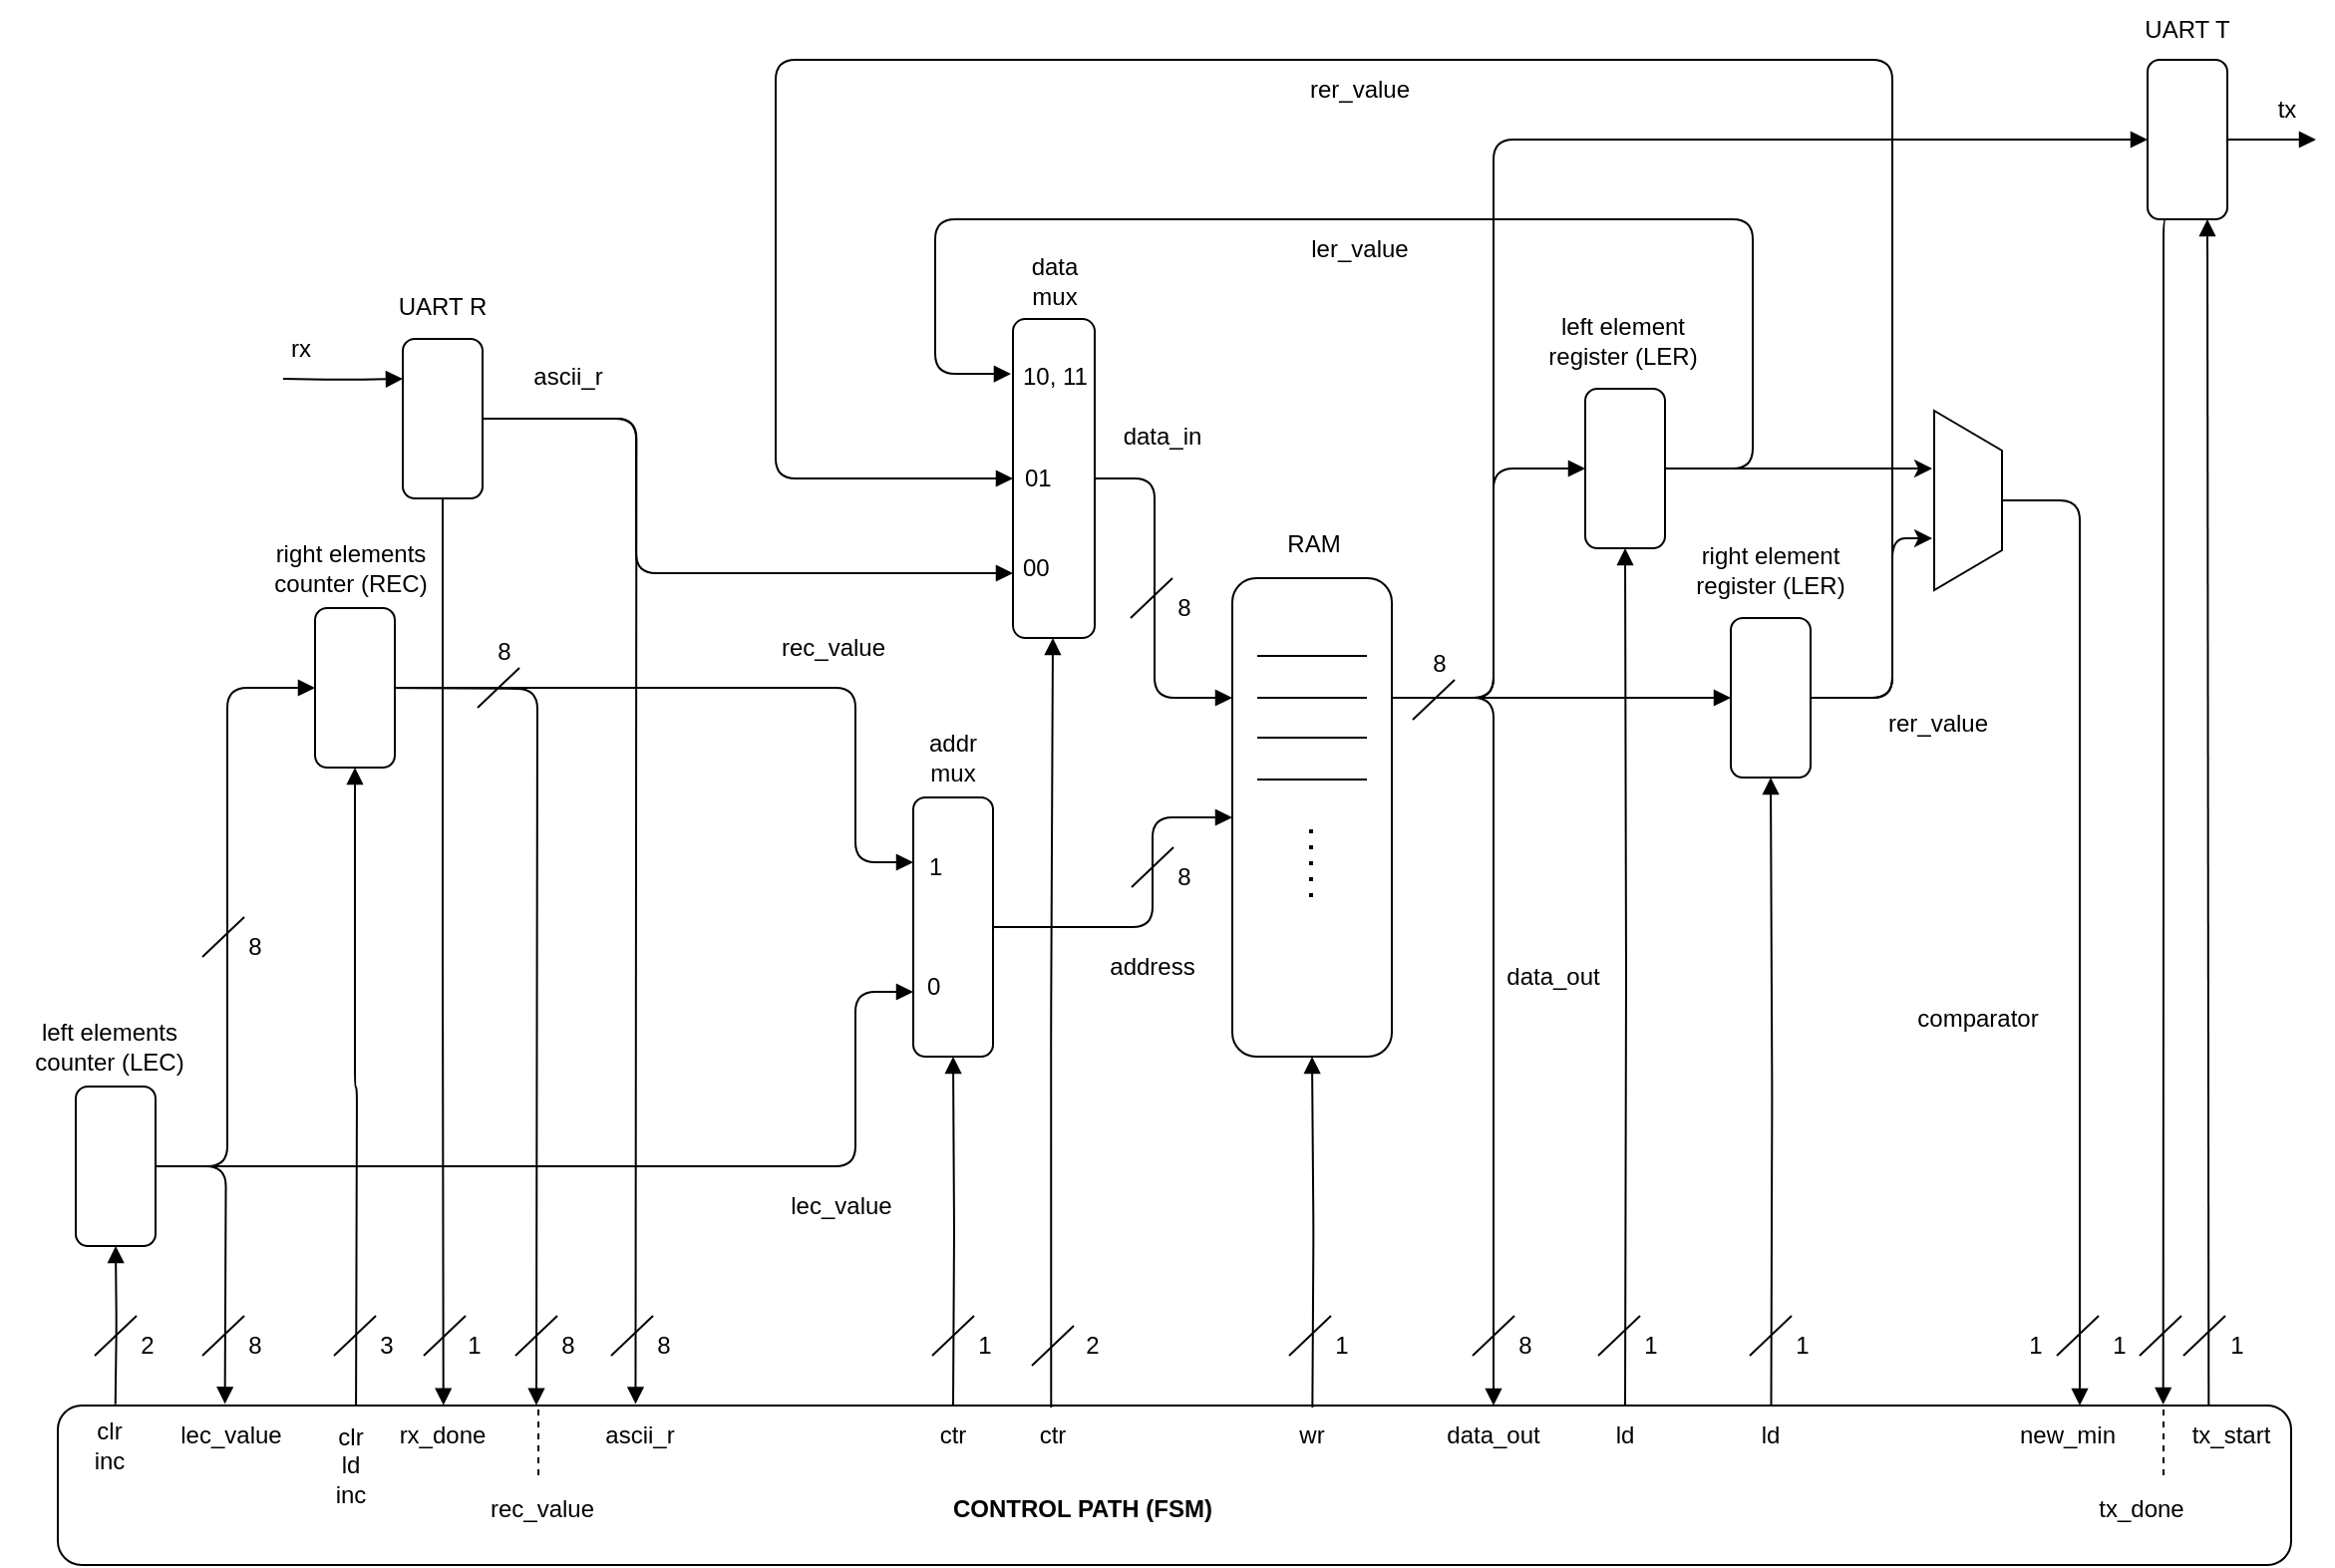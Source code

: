 <mxfile>
    <diagram id="h5a3ldeYXyFLJkilJJnu" name="Page-1">
        <mxGraphModel dx="1878" dy="571" grid="1" gridSize="10" guides="1" tooltips="1" connect="1" arrows="1" fold="1" page="1" pageScale="1" pageWidth="1169" pageHeight="827" math="0" shadow="0">
            <root>
                <mxCell id="0"/>
                <mxCell id="1" parent="0"/>
                <mxCell id="CEuMxIN872mGvEXIS4uV-9" value="" style="rounded=1;whiteSpace=wrap;html=1;" parent="1" vertex="1">
                    <mxGeometry x="499" y="170" width="41" height="160" as="geometry"/>
                </mxCell>
                <mxCell id="oYQ-7bH0k8p__cUf9KNq-63" value="" style="rounded=1;whiteSpace=wrap;html=1;fillColor=none;" parent="1" vertex="1">
                    <mxGeometry x="20" y="715" width="1120" height="80" as="geometry"/>
                </mxCell>
                <mxCell id="XavPDIhAIsiHv7DO1WEM-35" style="edgeStyle=orthogonalEdgeStyle;rounded=1;orthogonalLoop=1;jettySize=auto;html=1;entryX=0.5;entryY=1;entryDx=0;entryDy=0;endArrow=block;endFill=1;exitX=0.029;exitY=-0.008;exitDx=0;exitDy=0;exitPerimeter=0;" parent="1" target="XavPDIhAIsiHv7DO1WEM-1" edge="1">
                    <mxGeometry relative="1" as="geometry">
                        <mxPoint x="48.87" y="714.36" as="sourcePoint"/>
                    </mxGeometry>
                </mxCell>
                <mxCell id="SNIWQE7JzBNAjQenBuYs-28" style="edgeStyle=orthogonalEdgeStyle;rounded=1;orthogonalLoop=1;jettySize=auto;html=1;exitX=1;exitY=0.5;exitDx=0;exitDy=0;entryX=0;entryY=0.75;entryDx=0;entryDy=0;endArrow=block;endFill=1;" parent="1" source="XavPDIhAIsiHv7DO1WEM-1" target="XavPDIhAIsiHv7DO1WEM-4" edge="1">
                    <mxGeometry relative="1" as="geometry">
                        <Array as="points">
                            <mxPoint x="420" y="595"/>
                            <mxPoint x="420" y="508"/>
                        </Array>
                    </mxGeometry>
                </mxCell>
                <mxCell id="6G7kog38tWFpas8sZ1hU-5" style="edgeStyle=orthogonalEdgeStyle;rounded=1;orthogonalLoop=1;jettySize=auto;html=1;exitX=1;exitY=0.5;exitDx=0;exitDy=0;entryX=0.08;entryY=-0.01;entryDx=0;entryDy=0;entryPerimeter=0;endArrow=block;endFill=1;" parent="1" source="XavPDIhAIsiHv7DO1WEM-1" edge="1">
                    <mxGeometry relative="1" as="geometry">
                        <mxPoint x="103.8" y="714.2" as="targetPoint"/>
                    </mxGeometry>
                </mxCell>
                <mxCell id="XavPDIhAIsiHv7DO1WEM-1" value="" style="rounded=1;whiteSpace=wrap;html=1;" parent="1" vertex="1">
                    <mxGeometry x="29" y="555" width="40" height="80" as="geometry"/>
                </mxCell>
                <mxCell id="XavPDIhAIsiHv7DO1WEM-7" style="edgeStyle=orthogonalEdgeStyle;rounded=1;orthogonalLoop=1;jettySize=auto;html=1;exitX=1;exitY=0.5;exitDx=0;exitDy=0;entryX=0;entryY=0.25;entryDx=0;entryDy=0;endArrow=block;endFill=1;" parent="1" source="XavPDIhAIsiHv7DO1WEM-3" target="XavPDIhAIsiHv7DO1WEM-4" edge="1">
                    <mxGeometry relative="1" as="geometry">
                        <Array as="points">
                            <mxPoint x="420" y="355"/>
                            <mxPoint x="420" y="443"/>
                        </Array>
                    </mxGeometry>
                </mxCell>
                <mxCell id="XavPDIhAIsiHv7DO1WEM-9" style="edgeStyle=orthogonalEdgeStyle;rounded=1;orthogonalLoop=1;jettySize=auto;html=1;exitX=0;exitY=0.5;exitDx=0;exitDy=0;endArrow=block;endFill=1;entryX=0;entryY=0.5;entryDx=0;entryDy=0;" parent="1" target="XavPDIhAIsiHv7DO1WEM-3" edge="1">
                    <mxGeometry relative="1" as="geometry">
                        <mxPoint x="69" y="595" as="sourcePoint"/>
                        <Array as="points">
                            <mxPoint x="105" y="595"/>
                            <mxPoint x="105" y="355"/>
                        </Array>
                    </mxGeometry>
                </mxCell>
                <mxCell id="XavPDIhAIsiHv7DO1WEM-36" style="edgeStyle=orthogonalEdgeStyle;rounded=1;orthogonalLoop=1;jettySize=auto;html=1;exitX=0.193;exitY=0.006;exitDx=0;exitDy=0;entryX=0.5;entryY=1;entryDx=0;entryDy=0;endArrow=block;endFill=1;exitPerimeter=0;" parent="1" target="XavPDIhAIsiHv7DO1WEM-3" edge="1">
                    <mxGeometry relative="1" as="geometry">
                        <mxPoint x="169.54" y="715.48" as="sourcePoint"/>
                    </mxGeometry>
                </mxCell>
                <mxCell id="6G7kog38tWFpas8sZ1hU-6" style="edgeStyle=orthogonalEdgeStyle;rounded=1;orthogonalLoop=1;jettySize=auto;html=1;exitX=1;exitY=0.5;exitDx=0;exitDy=0;entryX=0.233;entryY=-0.002;entryDx=0;entryDy=0;entryPerimeter=0;endArrow=block;endFill=1;" parent="1" edge="1">
                    <mxGeometry relative="1" as="geometry">
                        <mxPoint x="259.99" y="714.84" as="targetPoint"/>
                        <mxPoint x="178" y="355" as="sourcePoint"/>
                    </mxGeometry>
                </mxCell>
                <mxCell id="XavPDIhAIsiHv7DO1WEM-3" value="" style="rounded=1;whiteSpace=wrap;html=1;" parent="1" vertex="1">
                    <mxGeometry x="149" y="315" width="40" height="80" as="geometry"/>
                </mxCell>
                <mxCell id="XavPDIhAIsiHv7DO1WEM-33" style="edgeStyle=orthogonalEdgeStyle;rounded=1;orthogonalLoop=1;jettySize=auto;html=1;exitX=1;exitY=0.5;exitDx=0;exitDy=0;endArrow=block;endFill=1;entryX=0;entryY=0.5;entryDx=0;entryDy=0;" parent="1" source="XavPDIhAIsiHv7DO1WEM-4" target="XavPDIhAIsiHv7DO1WEM-10" edge="1">
                    <mxGeometry relative="1" as="geometry">
                        <mxPoint x="559" y="475" as="targetPoint"/>
                        <Array as="points">
                            <mxPoint x="569" y="475"/>
                            <mxPoint x="569" y="420"/>
                        </Array>
                    </mxGeometry>
                </mxCell>
                <mxCell id="XavPDIhAIsiHv7DO1WEM-38" style="edgeStyle=orthogonalEdgeStyle;rounded=1;orthogonalLoop=1;jettySize=auto;html=1;exitX=0.5;exitY=0;exitDx=0;exitDy=0;entryX=0.5;entryY=1;entryDx=0;entryDy=0;endArrow=block;endFill=1;" parent="1" target="XavPDIhAIsiHv7DO1WEM-4" edge="1">
                    <mxGeometry relative="1" as="geometry">
                        <mxPoint x="469" y="715" as="sourcePoint"/>
                    </mxGeometry>
                </mxCell>
                <mxCell id="XavPDIhAIsiHv7DO1WEM-4" value="" style="rounded=1;whiteSpace=wrap;html=1;" parent="1" vertex="1">
                    <mxGeometry x="449" y="410" width="40" height="130" as="geometry"/>
                </mxCell>
                <mxCell id="XavPDIhAIsiHv7DO1WEM-17" value="" style="group" parent="1" connectable="0" vertex="1">
                    <mxGeometry x="609" y="300" width="80" height="240" as="geometry"/>
                </mxCell>
                <mxCell id="XavPDIhAIsiHv7DO1WEM-10" value="" style="rounded=1;whiteSpace=wrap;html=1;" parent="XavPDIhAIsiHv7DO1WEM-17" vertex="1">
                    <mxGeometry width="80" height="240" as="geometry"/>
                </mxCell>
                <mxCell id="XavPDIhAIsiHv7DO1WEM-12" value="" style="endArrow=none;html=1;rounded=1;" parent="XavPDIhAIsiHv7DO1WEM-17" edge="1">
                    <mxGeometry width="50" height="50" relative="1" as="geometry">
                        <mxPoint x="12.5" y="39" as="sourcePoint"/>
                        <mxPoint x="67.5" y="39" as="targetPoint"/>
                    </mxGeometry>
                </mxCell>
                <mxCell id="XavPDIhAIsiHv7DO1WEM-13" value="" style="endArrow=none;html=1;rounded=1;" parent="XavPDIhAIsiHv7DO1WEM-17" edge="1">
                    <mxGeometry width="50" height="50" relative="1" as="geometry">
                        <mxPoint x="12.5" y="60" as="sourcePoint"/>
                        <mxPoint x="67.5" y="60" as="targetPoint"/>
                    </mxGeometry>
                </mxCell>
                <mxCell id="XavPDIhAIsiHv7DO1WEM-14" value="" style="endArrow=none;html=1;rounded=1;" parent="XavPDIhAIsiHv7DO1WEM-17" edge="1">
                    <mxGeometry width="50" height="50" relative="1" as="geometry">
                        <mxPoint x="12.5" y="80" as="sourcePoint"/>
                        <mxPoint x="67.5" y="80" as="targetPoint"/>
                    </mxGeometry>
                </mxCell>
                <mxCell id="XavPDIhAIsiHv7DO1WEM-15" value="" style="endArrow=none;html=1;rounded=1;" parent="XavPDIhAIsiHv7DO1WEM-17" edge="1">
                    <mxGeometry width="50" height="50" relative="1" as="geometry">
                        <mxPoint x="12.5" y="101" as="sourcePoint"/>
                        <mxPoint x="67.5" y="101" as="targetPoint"/>
                    </mxGeometry>
                </mxCell>
                <mxCell id="XavPDIhAIsiHv7DO1WEM-16" value="" style="endArrow=none;dashed=1;html=1;dashPattern=1 3;strokeWidth=2;rounded=1;" parent="XavPDIhAIsiHv7DO1WEM-17" edge="1">
                    <mxGeometry width="50" height="50" relative="1" as="geometry">
                        <mxPoint x="39.5" y="160" as="sourcePoint"/>
                        <mxPoint x="39.5" y="120" as="targetPoint"/>
                    </mxGeometry>
                </mxCell>
                <mxCell id="XavPDIhAIsiHv7DO1WEM-40" value="right elements counter (REC)" style="text;html=1;strokeColor=none;fillColor=none;align=center;verticalAlign=middle;whiteSpace=wrap;rounded=0;" parent="1" vertex="1">
                    <mxGeometry x="112" y="280" width="110" height="30" as="geometry"/>
                </mxCell>
                <mxCell id="XavPDIhAIsiHv7DO1WEM-43" value="addr&lt;br&gt;mux" style="text;html=1;strokeColor=none;fillColor=none;align=center;verticalAlign=middle;whiteSpace=wrap;rounded=0;" parent="1" vertex="1">
                    <mxGeometry x="439" y="375" width="60" height="30" as="geometry"/>
                </mxCell>
                <mxCell id="XavPDIhAIsiHv7DO1WEM-45" value="RAM" style="text;html=1;strokeColor=none;fillColor=none;align=center;verticalAlign=middle;whiteSpace=wrap;rounded=0;direction=south;" parent="1" vertex="1">
                    <mxGeometry x="620" y="253" width="60" height="60" as="geometry"/>
                </mxCell>
                <mxCell id="XavPDIhAIsiHv7DO1WEM-48" value="ctr" style="text;html=1;strokeColor=none;fillColor=none;align=center;verticalAlign=middle;whiteSpace=wrap;rounded=0;" parent="1" vertex="1">
                    <mxGeometry x="439" y="715" width="60" height="30" as="geometry"/>
                </mxCell>
                <mxCell id="XavPDIhAIsiHv7DO1WEM-49" value="" style="endArrow=none;html=1;rounded=1;" parent="1" edge="1">
                    <mxGeometry width="50" height="50" relative="1" as="geometry">
                        <mxPoint x="458.5" y="690" as="sourcePoint"/>
                        <mxPoint x="479.5" y="670" as="targetPoint"/>
                    </mxGeometry>
                </mxCell>
                <mxCell id="XavPDIhAIsiHv7DO1WEM-51" value="" style="endArrow=none;html=1;rounded=1;" parent="1" edge="1">
                    <mxGeometry width="50" height="50" relative="1" as="geometry">
                        <mxPoint x="158.5" y="690" as="sourcePoint"/>
                        <mxPoint x="179.5" y="670" as="targetPoint"/>
                    </mxGeometry>
                </mxCell>
                <mxCell id="XavPDIhAIsiHv7DO1WEM-52" value="" style="endArrow=none;html=1;rounded=1;" parent="1" edge="1">
                    <mxGeometry width="50" height="50" relative="1" as="geometry">
                        <mxPoint x="38.5" y="690" as="sourcePoint"/>
                        <mxPoint x="59.5" y="670" as="targetPoint"/>
                    </mxGeometry>
                </mxCell>
                <mxCell id="XavPDIhAIsiHv7DO1WEM-54" value="2" style="text;html=1;strokeColor=none;fillColor=none;align=center;verticalAlign=middle;whiteSpace=wrap;rounded=0;" parent="1" vertex="1">
                    <mxGeometry x="35" y="670" width="60" height="30" as="geometry"/>
                </mxCell>
                <mxCell id="XavPDIhAIsiHv7DO1WEM-56" value="3" style="text;html=1;strokeColor=none;fillColor=none;align=center;verticalAlign=middle;whiteSpace=wrap;rounded=0;" parent="1" vertex="1">
                    <mxGeometry x="155" y="670" width="60" height="30" as="geometry"/>
                </mxCell>
                <mxCell id="XavPDIhAIsiHv7DO1WEM-60" value="1" style="text;html=1;strokeColor=none;fillColor=none;align=center;verticalAlign=middle;whiteSpace=wrap;rounded=0;" parent="1" vertex="1">
                    <mxGeometry x="455" y="670" width="60" height="30" as="geometry"/>
                </mxCell>
                <mxCell id="XavPDIhAIsiHv7DO1WEM-62" value="clr&lt;br&gt;ld&lt;br&gt;inc" style="text;html=1;strokeColor=none;fillColor=none;align=center;verticalAlign=middle;whiteSpace=wrap;rounded=0;" parent="1" vertex="1">
                    <mxGeometry x="137" y="730" width="60" height="30" as="geometry"/>
                </mxCell>
                <mxCell id="XavPDIhAIsiHv7DO1WEM-64" value="clr&lt;br&gt;inc" style="text;html=1;strokeColor=none;fillColor=none;align=center;verticalAlign=middle;whiteSpace=wrap;rounded=0;" parent="1" vertex="1">
                    <mxGeometry x="16" y="720" width="60" height="30" as="geometry"/>
                </mxCell>
                <mxCell id="XavPDIhAIsiHv7DO1WEM-65" value="CONTROL PATH (FSM)" style="text;html=1;strokeColor=none;fillColor=none;align=center;verticalAlign=middle;whiteSpace=wrap;rounded=0;fontStyle=1" parent="1" vertex="1">
                    <mxGeometry x="454" y="752" width="160" height="30" as="geometry"/>
                </mxCell>
                <mxCell id="XavPDIhAIsiHv7DO1WEM-66" value="address" style="text;html=1;strokeColor=none;fillColor=none;align=center;verticalAlign=middle;whiteSpace=wrap;rounded=0;" parent="1" vertex="1">
                    <mxGeometry x="539" y="480" width="60" height="30" as="geometry"/>
                </mxCell>
                <mxCell id="XavPDIhAIsiHv7DO1WEM-67" value="data_out" style="text;html=1;strokeColor=none;fillColor=none;align=center;verticalAlign=middle;whiteSpace=wrap;rounded=0;" parent="1" vertex="1">
                    <mxGeometry x="740" y="485" width="60" height="30" as="geometry"/>
                </mxCell>
                <mxCell id="vzGrpNzlCgdCoovgSfa--2" value="data&lt;br&gt;mux" style="text;html=1;strokeColor=none;fillColor=none;align=center;verticalAlign=middle;whiteSpace=wrap;rounded=0;" parent="1" vertex="1">
                    <mxGeometry x="489.75" y="136" width="60" height="30" as="geometry"/>
                </mxCell>
                <mxCell id="vzGrpNzlCgdCoovgSfa--9" style="edgeStyle=orthogonalEdgeStyle;rounded=1;orthogonalLoop=1;jettySize=auto;html=1;exitX=1;exitY=0.5;exitDx=0;exitDy=0;entryX=0;entryY=0.75;entryDx=0;entryDy=0;endArrow=block;endFill=1;" parent="1" source="vzGrpNzlCgdCoovgSfa--4" edge="1">
                    <mxGeometry relative="1" as="geometry">
                        <Array as="points">
                            <mxPoint x="310" y="220"/>
                            <mxPoint x="310" y="298"/>
                        </Array>
                        <mxPoint x="255" y="220" as="sourcePoint"/>
                        <mxPoint x="499" y="297.5" as="targetPoint"/>
                    </mxGeometry>
                </mxCell>
                <mxCell id="vzGrpNzlCgdCoovgSfa--14" style="edgeStyle=orthogonalEdgeStyle;rounded=1;orthogonalLoop=1;jettySize=auto;html=1;exitX=0;exitY=0.25;exitDx=0;exitDy=0;endArrow=block;endFill=1;entryX=0;entryY=0.25;entryDx=0;entryDy=0;" parent="1" target="vzGrpNzlCgdCoovgSfa--4" edge="1">
                    <mxGeometry relative="1" as="geometry">
                        <mxPoint x="133" y="200" as="sourcePoint"/>
                    </mxGeometry>
                </mxCell>
                <mxCell id="vzGrpNzlCgdCoovgSfa--25" style="edgeStyle=orthogonalEdgeStyle;rounded=1;orthogonalLoop=1;jettySize=auto;html=1;exitX=0.5;exitY=1;exitDx=0;exitDy=0;entryX=0.356;entryY=-0.006;entryDx=0;entryDy=0;endArrow=block;endFill=1;entryPerimeter=0;" parent="1" source="vzGrpNzlCgdCoovgSfa--4" edge="1">
                    <mxGeometry relative="1" as="geometry">
                        <mxPoint x="213.36" y="714.82" as="targetPoint"/>
                    </mxGeometry>
                </mxCell>
                <mxCell id="oYQ-7bH0k8p__cUf9KNq-41" style="edgeStyle=orthogonalEdgeStyle;rounded=1;orthogonalLoop=1;jettySize=auto;html=1;exitX=1;exitY=0.5;exitDx=0;exitDy=0;endArrow=block;endFill=1;entryX=0.243;entryY=-0.01;entryDx=0;entryDy=0;entryPerimeter=0;" parent="1" source="vzGrpNzlCgdCoovgSfa--4" edge="1">
                    <mxGeometry relative="1" as="geometry">
                        <mxPoint x="309.73" y="714.2" as="targetPoint"/>
                    </mxGeometry>
                </mxCell>
                <mxCell id="vzGrpNzlCgdCoovgSfa--4" value="" style="rounded=1;whiteSpace=wrap;html=1;" parent="1" vertex="1">
                    <mxGeometry x="193" y="180" width="40" height="80" as="geometry"/>
                </mxCell>
                <mxCell id="vzGrpNzlCgdCoovgSfa--15" style="edgeStyle=orthogonalEdgeStyle;rounded=1;orthogonalLoop=1;jettySize=auto;html=1;entryX=0;entryY=0.25;entryDx=0;entryDy=0;endArrow=block;endFill=1;" parent="1" target="XavPDIhAIsiHv7DO1WEM-10" edge="1">
                    <mxGeometry relative="1" as="geometry">
                        <Array as="points">
                            <mxPoint x="570" y="250"/>
                            <mxPoint x="570" y="360"/>
                        </Array>
                        <mxPoint x="540" y="250" as="sourcePoint"/>
                    </mxGeometry>
                </mxCell>
                <mxCell id="SNIWQE7JzBNAjQenBuYs-3" style="edgeStyle=orthogonalEdgeStyle;rounded=1;orthogonalLoop=1;jettySize=auto;html=1;exitX=0.563;exitY=0.013;exitDx=0;exitDy=0;entryX=0.5;entryY=1;entryDx=0;entryDy=0;endArrow=block;endFill=1;exitPerimeter=0;" parent="1" edge="1">
                    <mxGeometry relative="1" as="geometry">
                        <mxPoint x="518.14" y="716.04" as="sourcePoint"/>
                        <mxPoint x="519" y="330" as="targetPoint"/>
                        <Array as="points">
                            <mxPoint x="518" y="523"/>
                        </Array>
                    </mxGeometry>
                </mxCell>
                <mxCell id="vzGrpNzlCgdCoovgSfa--12" value="UART R" style="text;html=1;strokeColor=none;fillColor=none;align=center;verticalAlign=middle;whiteSpace=wrap;rounded=0;" parent="1" vertex="1">
                    <mxGeometry x="183" y="149" width="60" height="30" as="geometry"/>
                </mxCell>
                <mxCell id="vzGrpNzlCgdCoovgSfa--16" value="data_in" style="text;html=1;strokeColor=none;fillColor=none;align=center;verticalAlign=middle;whiteSpace=wrap;rounded=0;" parent="1" vertex="1">
                    <mxGeometry x="544" y="214" width="60" height="30" as="geometry"/>
                </mxCell>
                <mxCell id="vzGrpNzlCgdCoovgSfa--21" style="edgeStyle=orthogonalEdgeStyle;rounded=1;orthogonalLoop=1;jettySize=auto;html=1;exitX=1;exitY=0.5;exitDx=0;exitDy=0;endArrow=block;endFill=1;" parent="1" source="vzGrpNzlCgdCoovgSfa--18" edge="1">
                    <mxGeometry relative="1" as="geometry">
                        <mxPoint x="1152.5" y="80" as="targetPoint"/>
                    </mxGeometry>
                </mxCell>
                <mxCell id="vzGrpNzlCgdCoovgSfa--27" style="edgeStyle=orthogonalEdgeStyle;rounded=1;orthogonalLoop=1;jettySize=auto;html=1;exitX=0.25;exitY=1;exitDx=0;exitDy=0;endArrow=block;endFill=1;entryX=0.928;entryY=-0.006;entryDx=0;entryDy=0;entryPerimeter=0;" parent="1" source="vzGrpNzlCgdCoovgSfa--18" edge="1">
                    <mxGeometry relative="1" as="geometry">
                        <mxPoint x="1075.84" y="714.52" as="targetPoint"/>
                        <Array as="points">
                            <mxPoint x="1076" y="447"/>
                            <mxPoint x="1076" y="447"/>
                        </Array>
                    </mxGeometry>
                </mxCell>
                <mxCell id="SNIWQE7JzBNAjQenBuYs-61" style="edgeStyle=orthogonalEdgeStyle;rounded=1;orthogonalLoop=1;jettySize=auto;html=1;exitX=0.311;exitY=-0.017;exitDx=0;exitDy=0;endArrow=block;endFill=1;entryX=0.75;entryY=1;entryDx=0;entryDy=0;exitPerimeter=0;" parent="1" source="SNIWQE7JzBNAjQenBuYs-65" target="vzGrpNzlCgdCoovgSfa--18" edge="1">
                    <mxGeometry relative="1" as="geometry">
                        <mxPoint x="1096" y="715" as="sourcePoint"/>
                        <Array as="points">
                            <mxPoint x="1098" y="715"/>
                        </Array>
                    </mxGeometry>
                </mxCell>
                <mxCell id="vzGrpNzlCgdCoovgSfa--18" value="" style="rounded=1;whiteSpace=wrap;html=1;" parent="1" vertex="1">
                    <mxGeometry x="1068" y="40" width="40" height="80" as="geometry"/>
                </mxCell>
                <mxCell id="vzGrpNzlCgdCoovgSfa--22" value="UART T" style="text;html=1;strokeColor=none;fillColor=none;align=center;verticalAlign=middle;whiteSpace=wrap;rounded=0;" parent="1" vertex="1">
                    <mxGeometry x="1058" y="10" width="60" height="30" as="geometry"/>
                </mxCell>
                <mxCell id="SNIWQE7JzBNAjQenBuYs-5" value="" style="endArrow=none;html=1;rounded=1;" parent="1" edge="1">
                    <mxGeometry width="50" height="50" relative="1" as="geometry">
                        <mxPoint x="508.5" y="695" as="sourcePoint"/>
                        <mxPoint x="529.5" y="675" as="targetPoint"/>
                    </mxGeometry>
                </mxCell>
                <mxCell id="SNIWQE7JzBNAjQenBuYs-7" value="2" style="text;html=1;strokeColor=none;fillColor=none;align=center;verticalAlign=middle;whiteSpace=wrap;rounded=0;" parent="1" vertex="1">
                    <mxGeometry x="509" y="670" width="60" height="30" as="geometry"/>
                </mxCell>
                <mxCell id="SNIWQE7JzBNAjQenBuYs-9" value="" style="endArrow=none;html=1;rounded=1;" parent="1" edge="1">
                    <mxGeometry width="50" height="50" relative="1" as="geometry">
                        <mxPoint x="1064" y="690" as="sourcePoint"/>
                        <mxPoint x="1085" y="670" as="targetPoint"/>
                    </mxGeometry>
                </mxCell>
                <mxCell id="SNIWQE7JzBNAjQenBuYs-11" value="" style="endArrow=none;html=1;rounded=1;" parent="1" edge="1">
                    <mxGeometry width="50" height="50" relative="1" as="geometry">
                        <mxPoint x="203.5" y="690" as="sourcePoint"/>
                        <mxPoint x="224.5" y="670" as="targetPoint"/>
                    </mxGeometry>
                </mxCell>
                <mxCell id="SNIWQE7JzBNAjQenBuYs-13" value="1" style="text;html=1;strokeColor=none;fillColor=none;align=center;verticalAlign=middle;whiteSpace=wrap;rounded=0;" parent="1" vertex="1">
                    <mxGeometry x="199" y="670" width="60" height="30" as="geometry"/>
                </mxCell>
                <mxCell id="SNIWQE7JzBNAjQenBuYs-15" value="1" style="text;html=1;strokeColor=none;fillColor=none;align=center;verticalAlign=middle;whiteSpace=wrap;rounded=0;" parent="1" vertex="1">
                    <mxGeometry x="1024" y="670" width="60" height="30" as="geometry"/>
                </mxCell>
                <mxCell id="SNIWQE7JzBNAjQenBuYs-23" value="ctr" style="text;html=1;strokeColor=none;fillColor=none;align=center;verticalAlign=middle;whiteSpace=wrap;rounded=0;" parent="1" vertex="1">
                    <mxGeometry x="489" y="715" width="60" height="30" as="geometry"/>
                </mxCell>
                <mxCell id="SNIWQE7JzBNAjQenBuYs-25" value="rx" style="text;html=1;strokeColor=none;fillColor=none;align=center;verticalAlign=middle;whiteSpace=wrap;rounded=0;" parent="1" vertex="1">
                    <mxGeometry x="112" y="170" width="60" height="30" as="geometry"/>
                </mxCell>
                <mxCell id="SNIWQE7JzBNAjQenBuYs-29" style="edgeStyle=orthogonalEdgeStyle;rounded=1;orthogonalLoop=1;jettySize=auto;html=1;exitX=0.731;exitY=0.013;exitDx=0;exitDy=0;entryX=0.5;entryY=1;entryDx=0;entryDy=0;endArrow=block;endFill=1;exitPerimeter=0;" parent="1" target="XavPDIhAIsiHv7DO1WEM-10" edge="1">
                    <mxGeometry relative="1" as="geometry">
                        <mxPoint x="649.18" y="716.04" as="sourcePoint"/>
                    </mxGeometry>
                </mxCell>
                <mxCell id="SNIWQE7JzBNAjQenBuYs-30" value="wr" style="text;html=1;strokeColor=none;fillColor=none;align=center;verticalAlign=middle;whiteSpace=wrap;rounded=0;" parent="1" vertex="1">
                    <mxGeometry x="619" y="715" width="60" height="30" as="geometry"/>
                </mxCell>
                <mxCell id="SNIWQE7JzBNAjQenBuYs-32" value="" style="endArrow=none;html=1;rounded=1;" parent="1" edge="1">
                    <mxGeometry width="50" height="50" relative="1" as="geometry">
                        <mxPoint x="637.5" y="690" as="sourcePoint"/>
                        <mxPoint x="658.5" y="670" as="targetPoint"/>
                    </mxGeometry>
                </mxCell>
                <mxCell id="SNIWQE7JzBNAjQenBuYs-33" value="1" style="text;html=1;strokeColor=none;fillColor=none;align=center;verticalAlign=middle;whiteSpace=wrap;rounded=0;" parent="1" vertex="1">
                    <mxGeometry x="634" y="670" width="60" height="30" as="geometry"/>
                </mxCell>
                <mxCell id="SNIWQE7JzBNAjQenBuYs-47" style="edgeStyle=orthogonalEdgeStyle;rounded=1;orthogonalLoop=1;jettySize=auto;html=1;exitX=0.708;exitY=0.006;exitDx=0;exitDy=0;entryX=0.5;entryY=1;entryDx=0;entryDy=0;endArrow=block;endFill=1;exitPerimeter=0;" parent="1" target="SNIWQE7JzBNAjQenBuYs-36" edge="1">
                    <mxGeometry relative="1" as="geometry">
                        <mxPoint x="879.24" y="715.48" as="sourcePoint"/>
                    </mxGeometry>
                </mxCell>
                <mxCell id="SNIWQE7JzBNAjQenBuYs-50" style="edgeStyle=orthogonalEdgeStyle;rounded=1;orthogonalLoop=1;jettySize=auto;html=1;exitX=1;exitY=0.5;exitDx=0;exitDy=0;endArrow=block;endFill=1;entryX=0;entryY=0.5;entryDx=0;entryDy=0;" parent="1" source="SNIWQE7JzBNAjQenBuYs-36" target="CEuMxIN872mGvEXIS4uV-9" edge="1">
                    <mxGeometry relative="1" as="geometry">
                        <Array as="points">
                            <mxPoint x="940" y="360"/>
                            <mxPoint x="940" y="40"/>
                            <mxPoint x="380" y="40"/>
                            <mxPoint x="380" y="250"/>
                        </Array>
                        <mxPoint x="496.99" y="249.5" as="targetPoint"/>
                    </mxGeometry>
                </mxCell>
                <mxCell id="2" style="edgeStyle=none;html=1;exitX=1;exitY=0.5;exitDx=0;exitDy=0;rounded=1;" edge="1" parent="1" source="SNIWQE7JzBNAjQenBuYs-36">
                    <mxGeometry relative="1" as="geometry">
                        <mxPoint x="960" y="280" as="targetPoint"/>
                        <Array as="points">
                            <mxPoint x="940" y="360"/>
                            <mxPoint x="940" y="280"/>
                        </Array>
                    </mxGeometry>
                </mxCell>
                <mxCell id="SNIWQE7JzBNAjQenBuYs-36" value="" style="rounded=1;whiteSpace=wrap;html=1;" parent="1" vertex="1">
                    <mxGeometry x="859" y="320" width="40" height="80" as="geometry"/>
                </mxCell>
                <mxCell id="SNIWQE7JzBNAjQenBuYs-45" style="edgeStyle=orthogonalEdgeStyle;rounded=1;orthogonalLoop=1;jettySize=auto;html=1;exitX=0.5;exitY=0;exitDx=0;exitDy=0;endArrow=block;endFill=1;" parent="1" source="SNIWQE7JzBNAjQenBuYs-37" edge="1">
                    <mxGeometry relative="1" as="geometry">
                        <mxPoint x="1034" y="715" as="targetPoint"/>
                        <Array as="points">
                            <mxPoint x="1034" y="261"/>
                        </Array>
                    </mxGeometry>
                </mxCell>
                <mxCell id="SNIWQE7JzBNAjQenBuYs-37" value="" style="shape=trapezoid;perimeter=trapezoidPerimeter;whiteSpace=wrap;html=1;fixedSize=1;fillColor=none;rotation=90;" parent="1" vertex="1">
                    <mxGeometry x="933" y="244" width="90" height="34" as="geometry"/>
                </mxCell>
                <mxCell id="SNIWQE7JzBNAjQenBuYs-38" style="edgeStyle=orthogonalEdgeStyle;rounded=1;orthogonalLoop=1;jettySize=auto;html=1;exitX=1;exitY=0.25;exitDx=0;exitDy=0;entryX=0;entryY=0.5;entryDx=0;entryDy=0;endArrow=block;endFill=1;" parent="1" source="XavPDIhAIsiHv7DO1WEM-10" target="SNIWQE7JzBNAjQenBuYs-36" edge="1">
                    <mxGeometry relative="1" as="geometry"/>
                </mxCell>
                <mxCell id="SNIWQE7JzBNAjQenBuYs-43" value="comparator" style="text;html=1;strokeColor=none;fillColor=none;align=center;verticalAlign=middle;whiteSpace=wrap;rounded=0;" parent="1" vertex="1">
                    <mxGeometry x="953" y="506" width="60" height="30" as="geometry"/>
                </mxCell>
                <mxCell id="SNIWQE7JzBNAjQenBuYs-44" value="right element register (LER)" style="text;html=1;strokeColor=none;fillColor=none;align=center;verticalAlign=middle;whiteSpace=wrap;rounded=0;" parent="1" vertex="1">
                    <mxGeometry x="830" y="281" width="98" height="30" as="geometry"/>
                </mxCell>
                <mxCell id="SNIWQE7JzBNAjQenBuYs-48" value="ld" style="text;html=1;strokeColor=none;fillColor=none;align=center;verticalAlign=middle;whiteSpace=wrap;rounded=0;" parent="1" vertex="1">
                    <mxGeometry x="849" y="715" width="60" height="30" as="geometry"/>
                </mxCell>
                <mxCell id="SNIWQE7JzBNAjQenBuYs-49" value="new_min" style="text;html=1;strokeColor=none;fillColor=none;align=center;verticalAlign=middle;whiteSpace=wrap;rounded=0;" parent="1" vertex="1">
                    <mxGeometry x="998" y="715" width="60" height="30" as="geometry"/>
                </mxCell>
                <mxCell id="SNIWQE7JzBNAjQenBuYs-62" value="tx_done" style="text;html=1;strokeColor=none;fillColor=none;align=center;verticalAlign=middle;whiteSpace=wrap;rounded=0;" parent="1" vertex="1">
                    <mxGeometry x="1035" y="752" width="60" height="30" as="geometry"/>
                </mxCell>
                <mxCell id="SNIWQE7JzBNAjQenBuYs-63" value="" style="endArrow=none;html=1;rounded=1;" parent="1" edge="1">
                    <mxGeometry width="50" height="50" relative="1" as="geometry">
                        <mxPoint x="1086" y="690" as="sourcePoint"/>
                        <mxPoint x="1107" y="670" as="targetPoint"/>
                    </mxGeometry>
                </mxCell>
                <mxCell id="SNIWQE7JzBNAjQenBuYs-65" value="tx_start" style="text;html=1;strokeColor=none;fillColor=none;align=center;verticalAlign=middle;whiteSpace=wrap;rounded=0;" parent="1" vertex="1">
                    <mxGeometry x="1080" y="715" width="60" height="30" as="geometry"/>
                </mxCell>
                <mxCell id="SNIWQE7JzBNAjQenBuYs-66" value="" style="endArrow=none;html=1;rounded=1;" parent="1" edge="1">
                    <mxGeometry width="50" height="50" relative="1" as="geometry">
                        <mxPoint x="868.5" y="690" as="sourcePoint"/>
                        <mxPoint x="889.5" y="670" as="targetPoint"/>
                    </mxGeometry>
                </mxCell>
                <mxCell id="SNIWQE7JzBNAjQenBuYs-67" value="1" style="text;html=1;strokeColor=none;fillColor=none;align=center;verticalAlign=middle;whiteSpace=wrap;rounded=0;" parent="1" vertex="1">
                    <mxGeometry x="865" y="670" width="60" height="30" as="geometry"/>
                </mxCell>
                <mxCell id="6G7kog38tWFpas8sZ1hU-8" value="rx_done" style="text;html=1;strokeColor=none;fillColor=none;align=center;verticalAlign=middle;whiteSpace=wrap;rounded=0;" parent="1" vertex="1">
                    <mxGeometry x="183" y="715" width="60" height="30" as="geometry"/>
                </mxCell>
                <mxCell id="6G7kog38tWFpas8sZ1hU-9" value="lec_value" style="text;html=1;strokeColor=none;fillColor=none;align=center;verticalAlign=middle;whiteSpace=wrap;rounded=0;" parent="1" vertex="1">
                    <mxGeometry x="77" y="715" width="60" height="30" as="geometry"/>
                </mxCell>
                <mxCell id="6G7kog38tWFpas8sZ1hU-11" value="" style="endArrow=none;html=1;rounded=1;" parent="1" edge="1">
                    <mxGeometry width="50" height="50" relative="1" as="geometry">
                        <mxPoint x="92.5" y="690" as="sourcePoint"/>
                        <mxPoint x="113.5" y="670" as="targetPoint"/>
                    </mxGeometry>
                </mxCell>
                <mxCell id="6G7kog38tWFpas8sZ1hU-12" value="8" style="text;html=1;strokeColor=none;fillColor=none;align=center;verticalAlign=middle;whiteSpace=wrap;rounded=0;" parent="1" vertex="1">
                    <mxGeometry x="89" y="670" width="60" height="30" as="geometry"/>
                </mxCell>
                <mxCell id="6G7kog38tWFpas8sZ1hU-13" value="" style="endArrow=none;html=1;rounded=1;" parent="1" edge="1">
                    <mxGeometry width="50" height="50" relative="1" as="geometry">
                        <mxPoint x="249.5" y="690" as="sourcePoint"/>
                        <mxPoint x="270.5" y="670" as="targetPoint"/>
                    </mxGeometry>
                </mxCell>
                <mxCell id="6G7kog38tWFpas8sZ1hU-14" value="8" style="text;html=1;strokeColor=none;fillColor=none;align=center;verticalAlign=middle;whiteSpace=wrap;rounded=0;" parent="1" vertex="1">
                    <mxGeometry x="246" y="670" width="60" height="30" as="geometry"/>
                </mxCell>
                <mxCell id="6G7kog38tWFpas8sZ1hU-16" value="" style="endArrow=none;html=1;rounded=1;" parent="1" edge="1">
                    <mxGeometry width="50" height="50" relative="1" as="geometry">
                        <mxPoint x="1022.5" y="690" as="sourcePoint"/>
                        <mxPoint x="1043.5" y="670" as="targetPoint"/>
                    </mxGeometry>
                </mxCell>
                <mxCell id="6G7kog38tWFpas8sZ1hU-17" value="1" style="text;html=1;strokeColor=none;fillColor=none;align=center;verticalAlign=middle;whiteSpace=wrap;rounded=0;" parent="1" vertex="1">
                    <mxGeometry x="982" y="670" width="60" height="30" as="geometry"/>
                </mxCell>
                <mxCell id="oYQ-7bH0k8p__cUf9KNq-4" value="" style="endArrow=none;html=1;rounded=1;" parent="1" edge="1">
                    <mxGeometry width="50" height="50" relative="1" as="geometry">
                        <mxPoint x="92.5" y="490" as="sourcePoint"/>
                        <mxPoint x="113.5" y="470" as="targetPoint"/>
                    </mxGeometry>
                </mxCell>
                <mxCell id="oYQ-7bH0k8p__cUf9KNq-5" value="8" style="text;html=1;strokeColor=none;fillColor=none;align=center;verticalAlign=middle;whiteSpace=wrap;rounded=0;" parent="1" vertex="1">
                    <mxGeometry x="89" y="470" width="60" height="30" as="geometry"/>
                </mxCell>
                <mxCell id="oYQ-7bH0k8p__cUf9KNq-9" value="" style="endArrow=none;html=1;rounded=1;" parent="1" edge="1">
                    <mxGeometry width="50" height="50" relative="1" as="geometry">
                        <mxPoint x="230.5" y="365" as="sourcePoint"/>
                        <mxPoint x="251.5" y="345" as="targetPoint"/>
                    </mxGeometry>
                </mxCell>
                <mxCell id="oYQ-7bH0k8p__cUf9KNq-10" value="8" style="text;html=1;strokeColor=none;fillColor=none;align=center;verticalAlign=middle;whiteSpace=wrap;rounded=0;" parent="1" vertex="1">
                    <mxGeometry x="214" y="322" width="60" height="30" as="geometry"/>
                </mxCell>
                <mxCell id="oYQ-7bH0k8p__cUf9KNq-13" value="" style="endArrow=none;html=1;rounded=1;" parent="1" edge="1">
                    <mxGeometry width="50" height="50" relative="1" as="geometry">
                        <mxPoint x="699.5" y="371" as="sourcePoint"/>
                        <mxPoint x="720.5" y="351" as="targetPoint"/>
                    </mxGeometry>
                </mxCell>
                <mxCell id="oYQ-7bH0k8p__cUf9KNq-14" value="8" style="text;html=1;strokeColor=none;fillColor=none;align=center;verticalAlign=middle;whiteSpace=wrap;rounded=0;" parent="1" vertex="1">
                    <mxGeometry x="703" y="328" width="20" height="30" as="geometry"/>
                </mxCell>
                <mxCell id="oYQ-7bH0k8p__cUf9KNq-17" value="" style="endArrow=none;html=1;rounded=1;" parent="1" edge="1">
                    <mxGeometry width="50" height="50" relative="1" as="geometry">
                        <mxPoint x="558" y="320" as="sourcePoint"/>
                        <mxPoint x="579" y="300" as="targetPoint"/>
                    </mxGeometry>
                </mxCell>
                <mxCell id="oYQ-7bH0k8p__cUf9KNq-18" value="8" style="text;html=1;strokeColor=none;fillColor=none;align=center;verticalAlign=middle;whiteSpace=wrap;rounded=0;" parent="1" vertex="1">
                    <mxGeometry x="554.5" y="300" width="60" height="30" as="geometry"/>
                </mxCell>
                <mxCell id="oYQ-7bH0k8p__cUf9KNq-19" value="" style="endArrow=none;html=1;rounded=1;" parent="1" edge="1">
                    <mxGeometry width="50" height="50" relative="1" as="geometry">
                        <mxPoint x="558.5" y="455" as="sourcePoint"/>
                        <mxPoint x="579.5" y="435" as="targetPoint"/>
                    </mxGeometry>
                </mxCell>
                <mxCell id="oYQ-7bH0k8p__cUf9KNq-20" value="8" style="text;html=1;strokeColor=none;fillColor=none;align=center;verticalAlign=middle;whiteSpace=wrap;rounded=0;" parent="1" vertex="1">
                    <mxGeometry x="555" y="435" width="60" height="30" as="geometry"/>
                </mxCell>
                <mxCell id="oYQ-7bH0k8p__cUf9KNq-21" value="0" style="text;html=1;strokeColor=none;fillColor=none;align=left;verticalAlign=middle;whiteSpace=wrap;rounded=0;" parent="1" vertex="1">
                    <mxGeometry x="453.5" y="490" width="31" height="30" as="geometry"/>
                </mxCell>
                <mxCell id="oYQ-7bH0k8p__cUf9KNq-23" value="1" style="text;html=1;strokeColor=none;fillColor=none;align=left;verticalAlign=middle;whiteSpace=wrap;rounded=0;" parent="1" vertex="1">
                    <mxGeometry x="455" y="430" width="31" height="30" as="geometry"/>
                </mxCell>
                <mxCell id="oYQ-7bH0k8p__cUf9KNq-24" value="00" style="text;html=1;strokeColor=none;fillColor=none;align=left;verticalAlign=middle;whiteSpace=wrap;rounded=0;" parent="1" vertex="1">
                    <mxGeometry x="501.75" y="280" width="31" height="30" as="geometry"/>
                </mxCell>
                <mxCell id="oYQ-7bH0k8p__cUf9KNq-33" value="" style="endArrow=none;dashed=1;html=1;rounded=1;" parent="1" edge="1">
                    <mxGeometry width="50" height="50" relative="1" as="geometry">
                        <mxPoint x="261" y="750" as="sourcePoint"/>
                        <mxPoint x="261" y="715" as="targetPoint"/>
                    </mxGeometry>
                </mxCell>
                <mxCell id="oYQ-7bH0k8p__cUf9KNq-34" value="rec_value" style="text;html=1;strokeColor=none;fillColor=none;align=center;verticalAlign=middle;whiteSpace=wrap;rounded=0;" parent="1" vertex="1">
                    <mxGeometry x="233" y="752" width="60" height="30" as="geometry"/>
                </mxCell>
                <mxCell id="oYQ-7bH0k8p__cUf9KNq-37" value="ascii_r" style="text;html=1;strokeColor=none;fillColor=none;align=center;verticalAlign=middle;whiteSpace=wrap;rounded=0;" parent="1" vertex="1">
                    <mxGeometry x="282" y="715" width="60" height="30" as="geometry"/>
                </mxCell>
                <mxCell id="oYQ-7bH0k8p__cUf9KNq-49" value="data_out" style="text;html=1;strokeColor=none;fillColor=none;align=center;verticalAlign=middle;whiteSpace=wrap;rounded=0;" parent="1" vertex="1">
                    <mxGeometry x="710" y="715" width="60" height="30" as="geometry"/>
                </mxCell>
                <mxCell id="oYQ-7bH0k8p__cUf9KNq-50" value="" style="endArrow=none;dashed=1;html=1;rounded=1;" parent="1" edge="1">
                    <mxGeometry width="50" height="50" relative="1" as="geometry">
                        <mxPoint x="1076" y="750" as="sourcePoint"/>
                        <mxPoint x="1076" y="715" as="targetPoint"/>
                    </mxGeometry>
                </mxCell>
                <mxCell id="oYQ-7bH0k8p__cUf9KNq-52" value="" style="endArrow=none;html=1;rounded=1;" parent="1" edge="1">
                    <mxGeometry width="50" height="50" relative="1" as="geometry">
                        <mxPoint x="297.5" y="690" as="sourcePoint"/>
                        <mxPoint x="318.5" y="670" as="targetPoint"/>
                    </mxGeometry>
                </mxCell>
                <mxCell id="oYQ-7bH0k8p__cUf9KNq-53" value="8" style="text;html=1;strokeColor=none;fillColor=none;align=center;verticalAlign=middle;whiteSpace=wrap;rounded=0;" parent="1" vertex="1">
                    <mxGeometry x="294" y="670" width="60" height="30" as="geometry"/>
                </mxCell>
                <mxCell id="oYQ-7bH0k8p__cUf9KNq-56" value="lec_value" style="text;html=1;strokeColor=none;fillColor=none;align=center;verticalAlign=middle;whiteSpace=wrap;rounded=0;" parent="1" vertex="1">
                    <mxGeometry x="383" y="600" width="60" height="30" as="geometry"/>
                </mxCell>
                <mxCell id="oYQ-7bH0k8p__cUf9KNq-57" value="rec_value" style="text;html=1;strokeColor=none;fillColor=none;align=center;verticalAlign=middle;whiteSpace=wrap;rounded=0;" parent="1" vertex="1">
                    <mxGeometry x="379" y="320" width="60" height="30" as="geometry"/>
                </mxCell>
                <mxCell id="oYQ-7bH0k8p__cUf9KNq-58" value="ascii_r" style="text;html=1;strokeColor=none;fillColor=none;align=center;verticalAlign=middle;whiteSpace=wrap;rounded=0;" parent="1" vertex="1">
                    <mxGeometry x="246" y="184" width="60" height="30" as="geometry"/>
                </mxCell>
                <mxCell id="oYQ-7bH0k8p__cUf9KNq-61" value="1" style="text;html=1;strokeColor=none;fillColor=none;align=center;verticalAlign=middle;whiteSpace=wrap;rounded=0;" parent="1" vertex="1">
                    <mxGeometry x="1083" y="670" width="60" height="30" as="geometry"/>
                </mxCell>
                <mxCell id="oYQ-7bH0k8p__cUf9KNq-66" value="tx" style="text;html=1;strokeColor=none;fillColor=none;align=center;verticalAlign=middle;whiteSpace=wrap;rounded=0;" parent="1" vertex="1">
                    <mxGeometry x="1117.5" y="50" width="40" height="30" as="geometry"/>
                </mxCell>
                <mxCell id="CEuMxIN872mGvEXIS4uV-3" value="" style="endArrow=none;html=1;rounded=1;" parent="1" edge="1">
                    <mxGeometry width="50" height="50" relative="1" as="geometry">
                        <mxPoint x="729.5" y="690" as="sourcePoint"/>
                        <mxPoint x="750.5" y="670" as="targetPoint"/>
                    </mxGeometry>
                </mxCell>
                <mxCell id="CEuMxIN872mGvEXIS4uV-4" value="8" style="text;html=1;strokeColor=none;fillColor=none;align=center;verticalAlign=middle;whiteSpace=wrap;rounded=0;" parent="1" vertex="1">
                    <mxGeometry x="726" y="670" width="60" height="30" as="geometry"/>
                </mxCell>
                <mxCell id="CEuMxIN872mGvEXIS4uV-5" value="rer_value" style="text;html=1;strokeColor=none;fillColor=none;align=center;verticalAlign=middle;whiteSpace=wrap;rounded=0;" parent="1" vertex="1">
                    <mxGeometry x="933" y="358" width="60" height="30" as="geometry"/>
                </mxCell>
                <mxCell id="CEuMxIN872mGvEXIS4uV-10" style="edgeStyle=orthogonalEdgeStyle;rounded=1;orthogonalLoop=1;jettySize=auto;html=1;exitX=1;exitY=0.5;exitDx=0;exitDy=0;entryX=-0.025;entryY=0.172;entryDx=0;entryDy=0;entryPerimeter=0;endArrow=block;endFill=1;" parent="1" source="CEuMxIN872mGvEXIS4uV-6" target="CEuMxIN872mGvEXIS4uV-9" edge="1">
                    <mxGeometry relative="1" as="geometry">
                        <Array as="points">
                            <mxPoint x="870" y="245"/>
                            <mxPoint x="870" y="120"/>
                            <mxPoint x="460" y="120"/>
                            <mxPoint x="460" y="198"/>
                        </Array>
                    </mxGeometry>
                </mxCell>
                <mxCell id="CEuMxIN872mGvEXIS4uV-15" style="edgeStyle=orthogonalEdgeStyle;rounded=1;orthogonalLoop=1;jettySize=auto;html=1;entryX=0.5;entryY=1;entryDx=0;entryDy=0;endArrow=block;endFill=1;" parent="1" target="CEuMxIN872mGvEXIS4uV-6" edge="1">
                    <mxGeometry relative="1" as="geometry">
                        <mxPoint x="806" y="715" as="sourcePoint"/>
                    </mxGeometry>
                </mxCell>
                <mxCell id="3" style="edgeStyle=none;rounded=1;html=1;exitX=1;exitY=0.5;exitDx=0;exitDy=0;" edge="1" parent="1" source="CEuMxIN872mGvEXIS4uV-6">
                    <mxGeometry relative="1" as="geometry">
                        <mxPoint x="960" y="245" as="targetPoint"/>
                    </mxGeometry>
                </mxCell>
                <mxCell id="CEuMxIN872mGvEXIS4uV-6" value="" style="rounded=1;whiteSpace=wrap;html=1;" parent="1" vertex="1">
                    <mxGeometry x="786" y="205" width="40" height="80" as="geometry"/>
                </mxCell>
                <mxCell id="CEuMxIN872mGvEXIS4uV-12" style="edgeStyle=orthogonalEdgeStyle;rounded=1;orthogonalLoop=1;jettySize=auto;html=1;exitX=1;exitY=0.25;exitDx=0;exitDy=0;entryX=0;entryY=0.5;entryDx=0;entryDy=0;endArrow=block;endFill=1;" parent="1" source="XavPDIhAIsiHv7DO1WEM-10" target="vzGrpNzlCgdCoovgSfa--18" edge="1">
                    <mxGeometry relative="1" as="geometry">
                        <Array as="points">
                            <mxPoint x="740" y="360"/>
                            <mxPoint x="740" y="80"/>
                        </Array>
                    </mxGeometry>
                </mxCell>
                <mxCell id="CEuMxIN872mGvEXIS4uV-13" style="edgeStyle=orthogonalEdgeStyle;rounded=1;orthogonalLoop=1;jettySize=auto;html=1;exitX=1;exitY=0.25;exitDx=0;exitDy=0;entryX=0;entryY=0.5;entryDx=0;entryDy=0;endArrow=block;endFill=1;" parent="1" source="XavPDIhAIsiHv7DO1WEM-10" target="CEuMxIN872mGvEXIS4uV-6" edge="1">
                    <mxGeometry relative="1" as="geometry">
                        <Array as="points">
                            <mxPoint x="740" y="360"/>
                            <mxPoint x="740" y="245"/>
                        </Array>
                    </mxGeometry>
                </mxCell>
                <mxCell id="CEuMxIN872mGvEXIS4uV-16" style="edgeStyle=orthogonalEdgeStyle;rounded=1;orthogonalLoop=1;jettySize=auto;html=1;exitX=1;exitY=0.25;exitDx=0;exitDy=0;endArrow=block;endFill=1;" parent="1" source="XavPDIhAIsiHv7DO1WEM-10" target="oYQ-7bH0k8p__cUf9KNq-49" edge="1">
                    <mxGeometry relative="1" as="geometry"/>
                </mxCell>
                <mxCell id="CEuMxIN872mGvEXIS4uV-17" value="left element&lt;br&gt;register (LER)" style="text;html=1;strokeColor=none;fillColor=none;align=center;verticalAlign=middle;whiteSpace=wrap;rounded=0;" parent="1" vertex="1">
                    <mxGeometry x="760" y="166" width="90" height="30" as="geometry"/>
                </mxCell>
                <mxCell id="CEuMxIN872mGvEXIS4uV-18" value="ld" style="text;html=1;strokeColor=none;fillColor=none;align=center;verticalAlign=middle;whiteSpace=wrap;rounded=0;" parent="1" vertex="1">
                    <mxGeometry x="776" y="715" width="60" height="30" as="geometry"/>
                </mxCell>
                <mxCell id="CEuMxIN872mGvEXIS4uV-19" value="10, 11" style="text;html=1;strokeColor=none;fillColor=none;align=left;verticalAlign=middle;whiteSpace=wrap;rounded=0;" parent="1" vertex="1">
                    <mxGeometry x="501.75" y="184" width="37.25" height="30" as="geometry"/>
                </mxCell>
                <mxCell id="CEuMxIN872mGvEXIS4uV-20" value="ler_value" style="text;html=1;strokeColor=none;fillColor=none;align=center;verticalAlign=middle;whiteSpace=wrap;rounded=0;" parent="1" vertex="1">
                    <mxGeometry x="643" y="120" width="60" height="30" as="geometry"/>
                </mxCell>
                <mxCell id="CEuMxIN872mGvEXIS4uV-22" value="rer_value" style="text;html=1;strokeColor=none;fillColor=none;align=center;verticalAlign=middle;whiteSpace=wrap;rounded=0;" parent="1" vertex="1">
                    <mxGeometry x="643" y="40" width="60" height="30" as="geometry"/>
                </mxCell>
                <mxCell id="d-AwTGX2iSbToSUt-Cqs-1" value="" style="endArrow=none;html=1;rounded=1;" parent="1" edge="1">
                    <mxGeometry width="50" height="50" relative="1" as="geometry">
                        <mxPoint x="792.5" y="690" as="sourcePoint"/>
                        <mxPoint x="813.5" y="670" as="targetPoint"/>
                    </mxGeometry>
                </mxCell>
                <mxCell id="d-AwTGX2iSbToSUt-Cqs-2" value="1" style="text;html=1;strokeColor=none;fillColor=none;align=center;verticalAlign=middle;whiteSpace=wrap;rounded=0;" parent="1" vertex="1">
                    <mxGeometry x="789" y="670" width="60" height="30" as="geometry"/>
                </mxCell>
                <mxCell id="7BWRWG86FXolI_ZsxiAK-1" value="01" style="text;html=1;strokeColor=none;fillColor=none;align=left;verticalAlign=middle;whiteSpace=wrap;rounded=0;" parent="1" vertex="1">
                    <mxGeometry x="503.25" y="235" width="31" height="30" as="geometry"/>
                </mxCell>
                <mxCell id="_Fv7SHHVzd6cgvTaUQfM-1" value="left elements counter (LEC)" style="text;html=1;strokeColor=none;fillColor=none;align=center;verticalAlign=middle;whiteSpace=wrap;rounded=0;" parent="1" vertex="1">
                    <mxGeometry x="-9" y="520" width="110" height="30" as="geometry"/>
                </mxCell>
            </root>
        </mxGraphModel>
    </diagram>
</mxfile>
